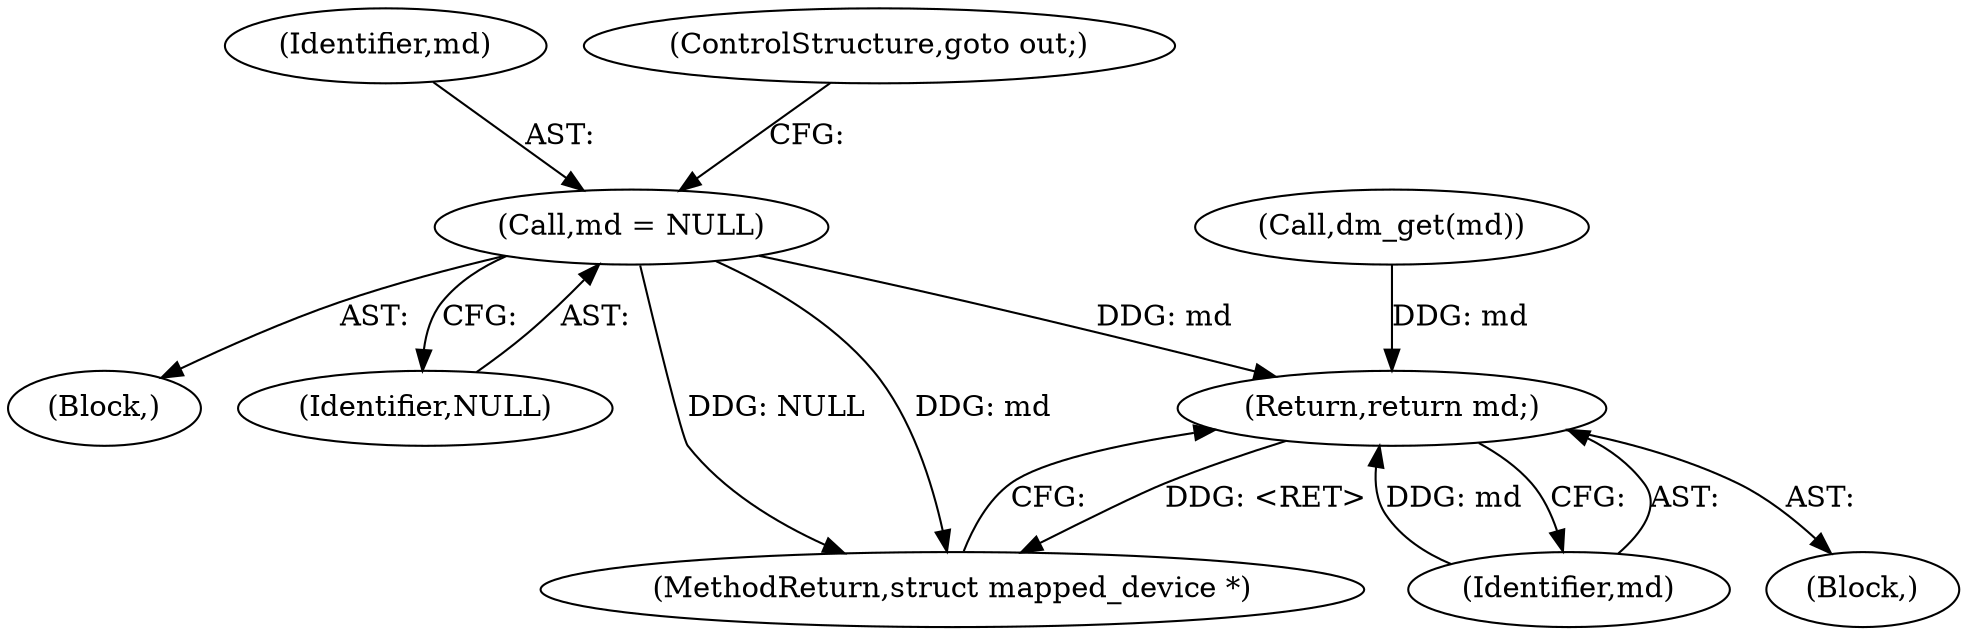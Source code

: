 digraph "0_linux_b9a41d21dceadf8104812626ef85dc56ee8a60ed@pointer" {
"1000118" [label="(Call,md = NULL)"];
"1000128" [label="(Return,return md;)"];
"1000129" [label="(Identifier,md)"];
"1000117" [label="(Block,)"];
"1000119" [label="(Identifier,md)"];
"1000130" [label="(MethodReturn,struct mapped_device *)"];
"1000128" [label="(Return,return md;)"];
"1000122" [label="(Call,dm_get(md))"];
"1000121" [label="(ControlStructure,goto out;)"];
"1000102" [label="(Block,)"];
"1000118" [label="(Call,md = NULL)"];
"1000120" [label="(Identifier,NULL)"];
"1000118" -> "1000117"  [label="AST: "];
"1000118" -> "1000120"  [label="CFG: "];
"1000119" -> "1000118"  [label="AST: "];
"1000120" -> "1000118"  [label="AST: "];
"1000121" -> "1000118"  [label="CFG: "];
"1000118" -> "1000130"  [label="DDG: md"];
"1000118" -> "1000130"  [label="DDG: NULL"];
"1000118" -> "1000128"  [label="DDG: md"];
"1000128" -> "1000102"  [label="AST: "];
"1000128" -> "1000129"  [label="CFG: "];
"1000129" -> "1000128"  [label="AST: "];
"1000130" -> "1000128"  [label="CFG: "];
"1000128" -> "1000130"  [label="DDG: <RET>"];
"1000129" -> "1000128"  [label="DDG: md"];
"1000122" -> "1000128"  [label="DDG: md"];
}
